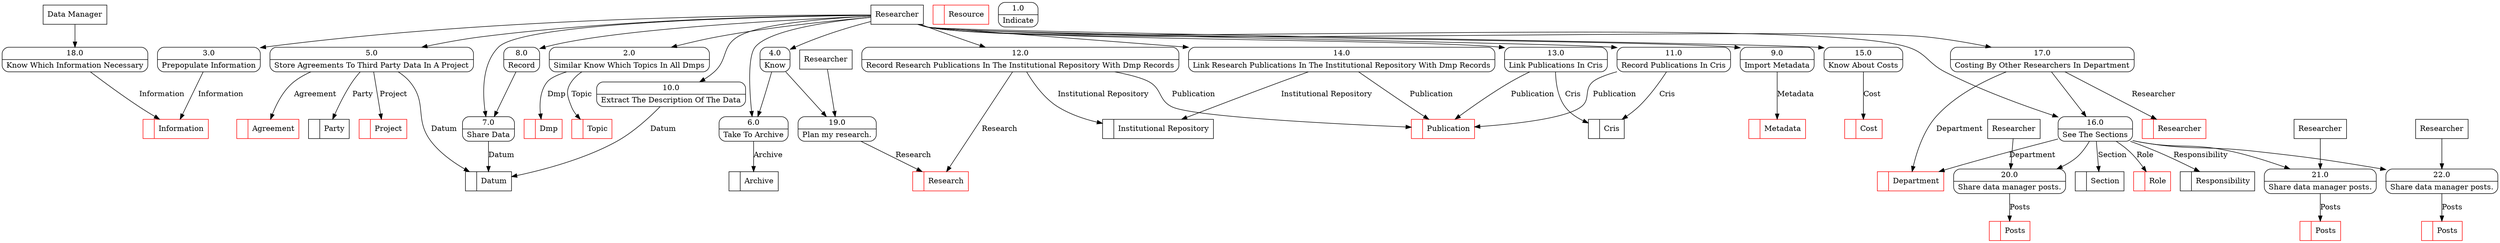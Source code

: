 digraph dfd2{ 
node[shape=record]
200 [label="<f0>  |<f1> Datum " ];
201 [label="<f0>  |<f1> Project " color=red];
202 [label="<f0>  |<f1> Dmp " color=red];
203 [label="<f0>  |<f1> Topic " color=red];
204 [label="<f0>  |<f1> Information " color=red];
205 [label="<f0>  |<f1> Resource " color=red];
206 [label="<f0>  |<f1> Agreement " color=red];
207 [label="<f0>  |<f1> Archive " ];
208 [label="<f0>  |<f1> Metadata " color=red];
209 [label="<f0>  |<f1> Cris " ];
210 [label="<f0>  |<f1> Publication " color=red];
211 [label="<f0>  |<f1> Institutional Repository " ];
212 [label="<f0>  |<f1> Cost " color=red];
213 [label="<f0>  |<f1> Section " ];
214 [label="<f0>  |<f1> Researcher " color=red];
215 [label="<f0>  |<f1> Department " color=red];
216 [label="<f0>  |<f1> Role " color=red];
217 [label="<f0>  |<f1> Responsibility " ];
218 [label="<f0>  |<f1> Party " ];
219 [label="<f0>  |<f1> Research " color=red];
220 [label="Researcher" shape=box];
221 [label="Data Manager" shape=box];
222 [label="{<f0> 1.0|<f1> Indicate }" shape=Mrecord];
223 [label="{<f0> 2.0|<f1> Similar Know Which Topics In All Dmps }" shape=Mrecord];
224 [label="{<f0> 3.0|<f1> Prepopulate Information }" shape=Mrecord];
225 [label="{<f0> 4.0|<f1> Know }" shape=Mrecord];
226 [label="{<f0> 5.0|<f1> Store Agreements To Third Party Data In A Project }" shape=Mrecord];
227 [label="{<f0> 6.0|<f1> Take To Archive }" shape=Mrecord];
228 [label="{<f0> 7.0|<f1> Share Data }" shape=Mrecord];
229 [label="{<f0> 8.0|<f1> Record }" shape=Mrecord];
230 [label="{<f0> 9.0|<f1> Import Metadata }" shape=Mrecord];
231 [label="{<f0> 10.0|<f1> Extract The Description Of The Data }" shape=Mrecord];
232 [label="{<f0> 11.0|<f1> Record Publications In Cris }" shape=Mrecord];
233 [label="{<f0> 12.0|<f1> Record Research Publications In The Institutional Repository With Dmp Records }" shape=Mrecord];
234 [label="{<f0> 13.0|<f1> Link Publications In Cris }" shape=Mrecord];
235 [label="{<f0> 14.0|<f1> Link Research Publications In The Institutional Repository With Dmp Records }" shape=Mrecord];
236 [label="{<f0> 15.0|<f1> Know About Costs }" shape=Mrecord];
237 [label="{<f0> 16.0|<f1> See The Sections }" shape=Mrecord];
238 [label="{<f0> 17.0|<f1> Costing By Other Researchers In Department }" shape=Mrecord];
239 [label="{<f0> 18.0|<f1> Know Which Information Necessary }" shape=Mrecord];
19 [label="{<f0> 19.0|<f1> Plan my research. }" shape=Mrecord];
225 -> 19
1001 [label="Researcher" shape=box];
1001 -> 19
19 -> 219  [label="Research"]
20 [label="{<f0> 20.0|<f1> Share data manager posts. }" shape=Mrecord];
237 -> 20
1005 [label="Researcher" shape=box];
1005 -> 20
1007 [label="<f0>  |<f1> Posts " color=red];
20 -> 1007 [label="Posts"]
21 [label="{<f0> 21.0|<f1> Share data manager posts. }" shape=Mrecord];
237 -> 21
1010 [label="Researcher" shape=box];
1010 -> 21
1012 [label="<f0>  |<f1> Posts " color=red];
21 -> 1012 [label="Posts"]
22 [label="{<f0> 22.0|<f1> Share data manager posts. }" shape=Mrecord];
237 -> 22
1015 [label="Researcher" shape=box];
1015 -> 22
1017 [label="<f0>  |<f1> Posts " color=red];
22 -> 1017 [label="Posts"]
220 -> 223
220 -> 224
220 -> 225
220 -> 226
220 -> 227
220 -> 228
220 -> 229
220 -> 230
220 -> 231
220 -> 232
220 -> 233
220 -> 234
220 -> 235
220 -> 236
220 -> 237
220 -> 238
221 -> 239
223 -> 203 [label="Topic"]
223 -> 202 [label="Dmp"]
224 -> 204 [label="Information"]
225 -> 227
226 -> 206 [label="Agreement"]
226 -> 201 [label="Project"]
226 -> 200 [label="Datum"]
227 -> 207 [label="Archive"]
228 -> 200 [label="Datum"]
229 -> 228
230 -> 208 [label="Metadata"]
231 -> 200 [label="Datum"]
232 -> 210 [label="Publication"]
232 -> 209 [label="Cris"]
233 -> 211 [label="Institutional Repository"]
233 -> 210 [label="Publication"]
234 -> 209 [label="Cris"]
234 -> 210 [label="Publication"]
235 -> 210 [label="Publication"]
235 -> 211 [label="Institutional Repository"]
236 -> 212 [label="Cost"]
237 -> 213 [label="Section"]
237 -> 216 [label="Role"]
237 -> 215 [label="Department"]
237 -> 217 [label="Responsibility"]
238 -> 237
238 -> 214 [label="Researcher"]
238 -> 215 [label="Department"]
239 -> 204 [label="Information"]
226 -> 218 [label="Party"]
233 -> 219 [label="Research"]
}